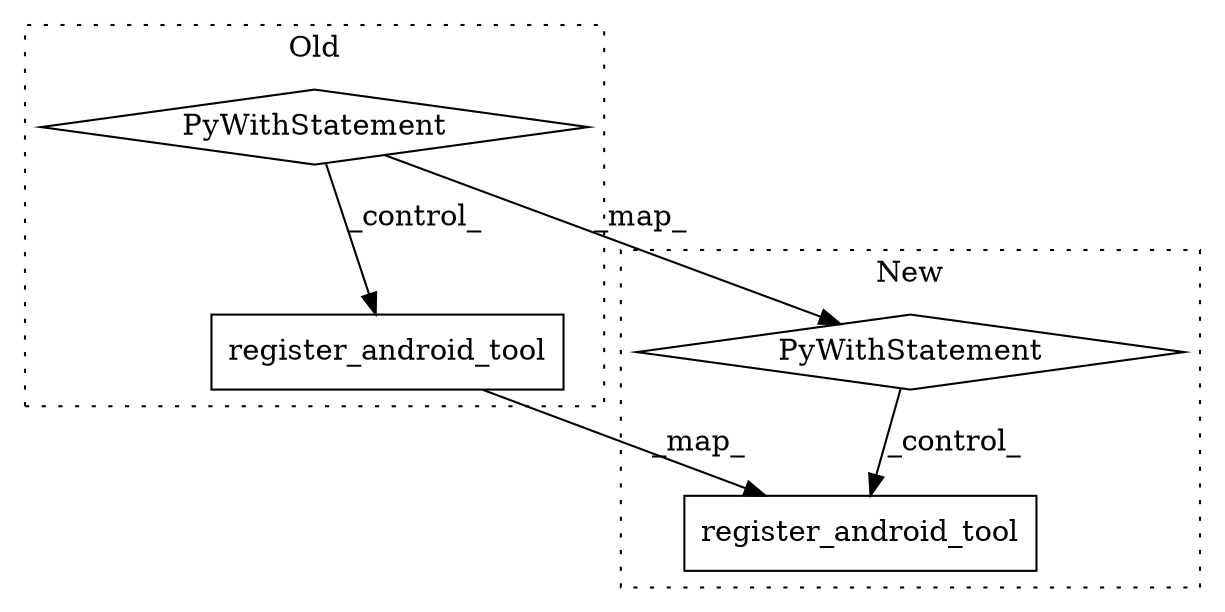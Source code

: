 digraph G {
subgraph cluster0 {
1 [label="register_android_tool" a="32" s="2484,2510" l="22,1" shape="box"];
4 [label="PyWithStatement" a="104" s="2264,2330" l="10,2" shape="diamond"];
label = "Old";
style="dotted";
}
subgraph cluster1 {
2 [label="register_android_tool" a="32" s="2476,2502" l="22,1" shape="box"];
3 [label="PyWithStatement" a="104" s="2373,2439" l="10,2" shape="diamond"];
label = "New";
style="dotted";
}
1 -> 2 [label="_map_"];
3 -> 2 [label="_control_"];
4 -> 1 [label="_control_"];
4 -> 3 [label="_map_"];
}